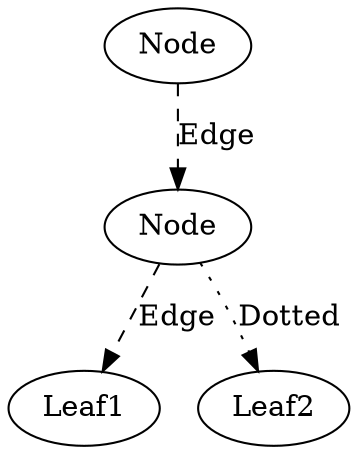 /*******************************************************************************
 * Copyright (c) 2009 Fabian Steeg. All rights reserved. This program and the
 * accompanying materials are made available under the terms of the Eclipse
 * Public License v1.0 which accompanies this distribution, and is available at
 * http://www.eclipse.org/legal/epl-v10.html
 * <p/>
 * Contributors: Fabian Steeg - initial API and implementation; see bug 277380
 *******************************************************************************/
/* Test input. */
digraph SampleGraph{
	/* Global attributes can be defined for edges and nodes: */
	edge[label="Edge" style=dashed]
	/* Specify the Zest layout algorithm to use: */
	node[label="Node" layout=grid]
	1; 2
	/* Override node attributes from above: */
	3[label="Leaf1"] 
	4[label="Leaf2"]
	1->2
	2->3
	/* Override edge attributes from above: */
	2->4[label="Dotted" style=dotted]
}